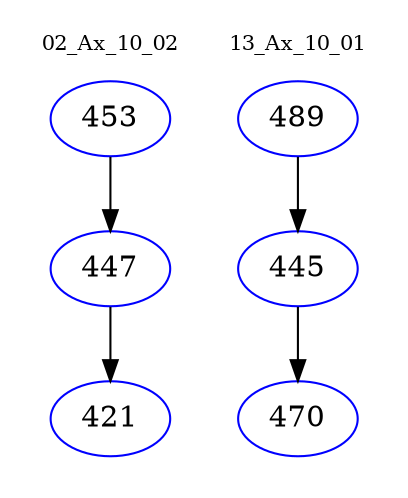 digraph{
subgraph cluster_0 {
color = white
label = "02_Ax_10_02";
fontsize=10;
T0_453 [label="453", color="blue"]
T0_453 -> T0_447 [color="black"]
T0_447 [label="447", color="blue"]
T0_447 -> T0_421 [color="black"]
T0_421 [label="421", color="blue"]
}
subgraph cluster_1 {
color = white
label = "13_Ax_10_01";
fontsize=10;
T1_489 [label="489", color="blue"]
T1_489 -> T1_445 [color="black"]
T1_445 [label="445", color="blue"]
T1_445 -> T1_470 [color="black"]
T1_470 [label="470", color="blue"]
}
}
